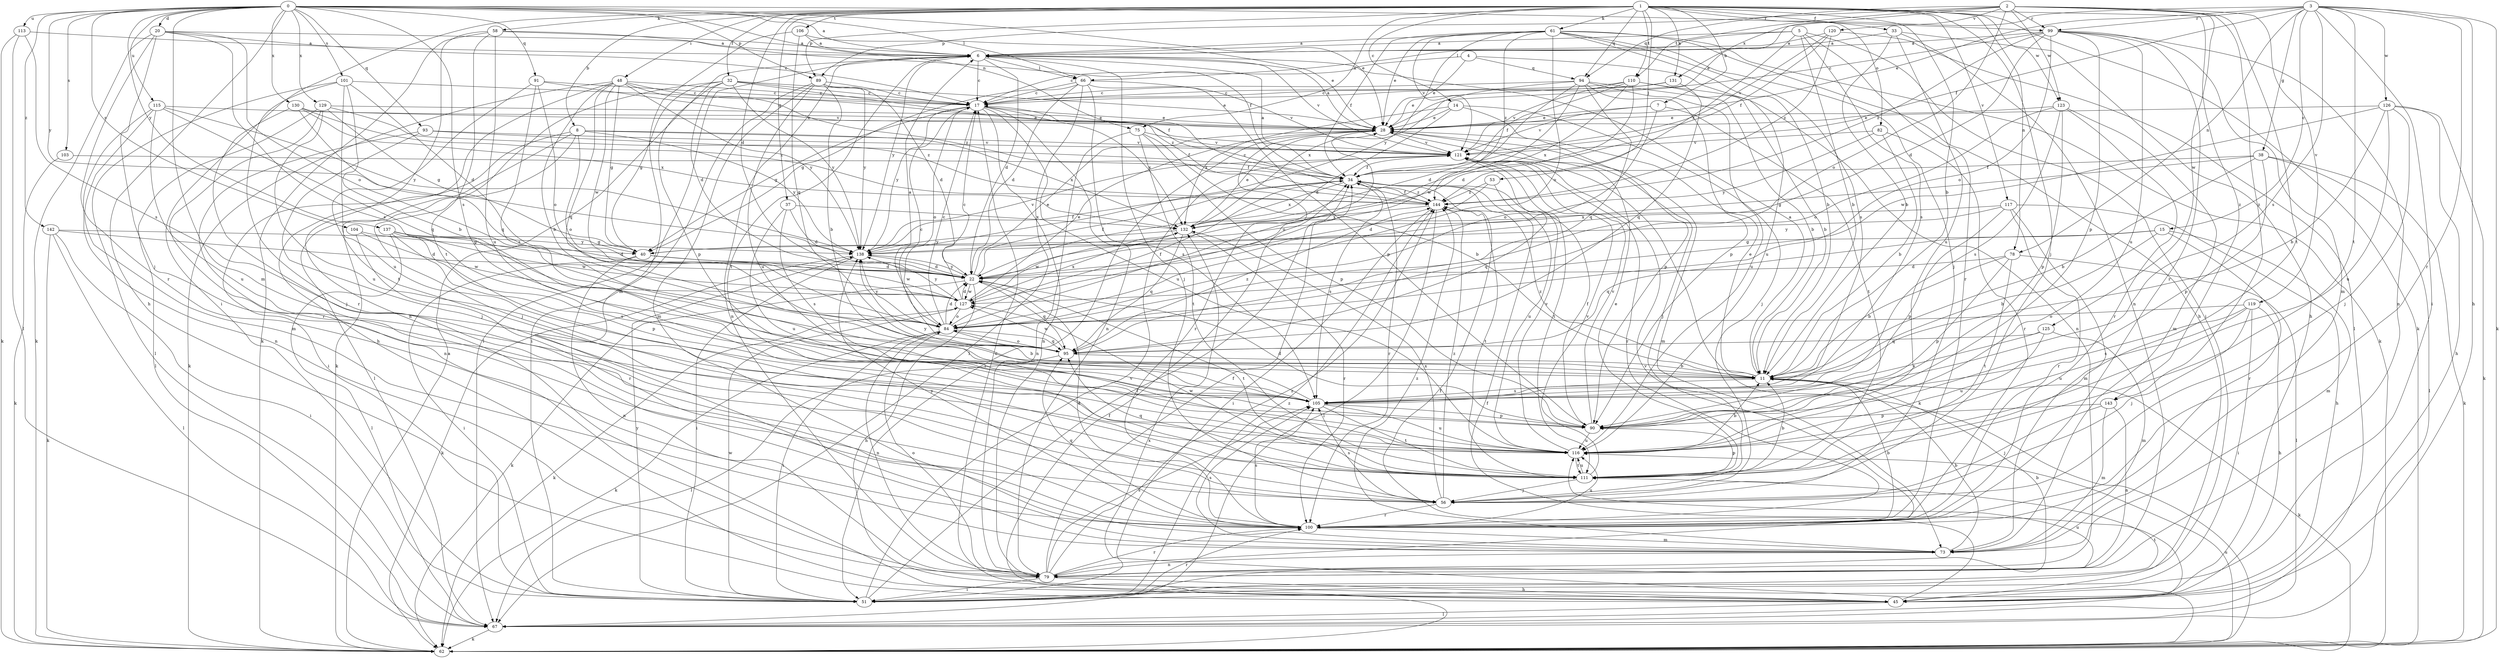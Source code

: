 strict digraph  {
0;
1;
2;
3;
4;
5;
6;
7;
8;
11;
14;
15;
17;
20;
22;
28;
32;
33;
34;
37;
38;
40;
45;
48;
51;
53;
56;
58;
61;
62;
66;
67;
73;
75;
78;
79;
82;
84;
89;
90;
91;
93;
94;
95;
99;
100;
101;
103;
104;
105;
106;
110;
111;
113;
115;
116;
117;
119;
120;
121;
123;
125;
126;
127;
129;
130;
131;
132;
137;
138;
142;
143;
144;
0 -> 6  [label=a];
0 -> 20  [label=d];
0 -> 28  [label=e];
0 -> 45  [label=h];
0 -> 66  [label=l];
0 -> 73  [label=m];
0 -> 75  [label=n];
0 -> 89  [label=p];
0 -> 91  [label=q];
0 -> 93  [label=q];
0 -> 99  [label=r];
0 -> 101  [label=s];
0 -> 103  [label=s];
0 -> 104  [label=s];
0 -> 105  [label=s];
0 -> 113  [label=u];
0 -> 115  [label=u];
0 -> 129  [label=x];
0 -> 130  [label=x];
0 -> 137  [label=y];
0 -> 138  [label=y];
0 -> 142  [label=z];
1 -> 7  [label=b];
1 -> 8  [label=b];
1 -> 11  [label=b];
1 -> 14  [label=c];
1 -> 22  [label=d];
1 -> 32  [label=f];
1 -> 33  [label=f];
1 -> 37  [label=g];
1 -> 48  [label=i];
1 -> 51  [label=i];
1 -> 53  [label=j];
1 -> 56  [label=j];
1 -> 58  [label=k];
1 -> 61  [label=k];
1 -> 62  [label=k];
1 -> 75  [label=n];
1 -> 78  [label=n];
1 -> 82  [label=o];
1 -> 89  [label=p];
1 -> 94  [label=q];
1 -> 106  [label=t];
1 -> 110  [label=t];
1 -> 117  [label=v];
1 -> 123  [label=w];
1 -> 131  [label=x];
1 -> 143  [label=z];
2 -> 28  [label=e];
2 -> 84  [label=o];
2 -> 89  [label=p];
2 -> 94  [label=q];
2 -> 99  [label=r];
2 -> 110  [label=t];
2 -> 111  [label=t];
2 -> 119  [label=v];
2 -> 120  [label=v];
2 -> 123  [label=w];
2 -> 125  [label=w];
2 -> 143  [label=z];
3 -> 15  [label=c];
3 -> 28  [label=e];
3 -> 34  [label=f];
3 -> 38  [label=g];
3 -> 45  [label=h];
3 -> 51  [label=i];
3 -> 62  [label=k];
3 -> 78  [label=n];
3 -> 99  [label=r];
3 -> 100  [label=r];
3 -> 105  [label=s];
3 -> 111  [label=t];
3 -> 126  [label=w];
3 -> 131  [label=x];
4 -> 17  [label=c];
4 -> 28  [label=e];
4 -> 94  [label=q];
4 -> 116  [label=u];
5 -> 6  [label=a];
5 -> 11  [label=b];
5 -> 51  [label=i];
5 -> 66  [label=l];
5 -> 100  [label=r];
5 -> 105  [label=s];
5 -> 144  [label=z];
6 -> 17  [label=c];
6 -> 22  [label=d];
6 -> 56  [label=j];
6 -> 66  [label=l];
6 -> 67  [label=l];
6 -> 79  [label=n];
6 -> 111  [label=t];
6 -> 121  [label=v];
6 -> 138  [label=y];
7 -> 28  [label=e];
7 -> 84  [label=o];
7 -> 111  [label=t];
7 -> 121  [label=v];
8 -> 51  [label=i];
8 -> 56  [label=j];
8 -> 67  [label=l];
8 -> 84  [label=o];
8 -> 121  [label=v];
8 -> 132  [label=x];
8 -> 138  [label=y];
11 -> 6  [label=a];
11 -> 28  [label=e];
11 -> 62  [label=k];
11 -> 105  [label=s];
11 -> 144  [label=z];
14 -> 22  [label=d];
14 -> 28  [label=e];
14 -> 56  [label=j];
14 -> 90  [label=p];
14 -> 132  [label=x];
15 -> 11  [label=b];
15 -> 40  [label=g];
15 -> 73  [label=m];
15 -> 95  [label=q];
15 -> 100  [label=r];
17 -> 28  [label=e];
17 -> 40  [label=g];
17 -> 79  [label=n];
17 -> 84  [label=o];
17 -> 105  [label=s];
17 -> 116  [label=u];
17 -> 132  [label=x];
17 -> 138  [label=y];
20 -> 6  [label=a];
20 -> 17  [label=c];
20 -> 56  [label=j];
20 -> 62  [label=k];
20 -> 84  [label=o];
20 -> 100  [label=r];
20 -> 105  [label=s];
22 -> 28  [label=e];
22 -> 34  [label=f];
22 -> 45  [label=h];
22 -> 62  [label=k];
22 -> 95  [label=q];
22 -> 111  [label=t];
22 -> 127  [label=w];
22 -> 138  [label=y];
28 -> 6  [label=a];
28 -> 51  [label=i];
28 -> 56  [label=j];
28 -> 73  [label=m];
28 -> 84  [label=o];
28 -> 100  [label=r];
28 -> 121  [label=v];
32 -> 17  [label=c];
32 -> 22  [label=d];
32 -> 28  [label=e];
32 -> 40  [label=g];
32 -> 62  [label=k];
32 -> 90  [label=p];
32 -> 138  [label=y];
32 -> 144  [label=z];
33 -> 6  [label=a];
33 -> 11  [label=b];
33 -> 45  [label=h];
33 -> 79  [label=n];
33 -> 116  [label=u];
34 -> 6  [label=a];
34 -> 100  [label=r];
34 -> 105  [label=s];
34 -> 116  [label=u];
34 -> 132  [label=x];
34 -> 144  [label=z];
37 -> 22  [label=d];
37 -> 105  [label=s];
37 -> 116  [label=u];
37 -> 132  [label=x];
38 -> 11  [label=b];
38 -> 34  [label=f];
38 -> 40  [label=g];
38 -> 62  [label=k];
38 -> 67  [label=l];
38 -> 90  [label=p];
40 -> 22  [label=d];
40 -> 51  [label=i];
40 -> 79  [label=n];
40 -> 127  [label=w];
45 -> 17  [label=c];
45 -> 34  [label=f];
45 -> 67  [label=l];
48 -> 11  [label=b];
48 -> 17  [label=c];
48 -> 34  [label=f];
48 -> 40  [label=g];
48 -> 45  [label=h];
48 -> 62  [label=k];
48 -> 95  [label=q];
48 -> 127  [label=w];
48 -> 138  [label=y];
48 -> 144  [label=z];
51 -> 34  [label=f];
51 -> 100  [label=r];
51 -> 111  [label=t];
51 -> 116  [label=u];
51 -> 121  [label=v];
51 -> 127  [label=w];
51 -> 138  [label=y];
51 -> 144  [label=z];
53 -> 22  [label=d];
53 -> 95  [label=q];
53 -> 144  [label=z];
56 -> 100  [label=r];
56 -> 105  [label=s];
56 -> 132  [label=x];
56 -> 144  [label=z];
58 -> 6  [label=a];
58 -> 34  [label=f];
58 -> 45  [label=h];
58 -> 62  [label=k];
58 -> 111  [label=t];
58 -> 116  [label=u];
61 -> 6  [label=a];
61 -> 11  [label=b];
61 -> 28  [label=e];
61 -> 34  [label=f];
61 -> 45  [label=h];
61 -> 56  [label=j];
61 -> 62  [label=k];
61 -> 84  [label=o];
61 -> 105  [label=s];
61 -> 121  [label=v];
61 -> 138  [label=y];
61 -> 144  [label=z];
62 -> 6  [label=a];
62 -> 34  [label=f];
62 -> 116  [label=u];
62 -> 132  [label=x];
66 -> 17  [label=c];
66 -> 22  [label=d];
66 -> 40  [label=g];
66 -> 67  [label=l];
66 -> 79  [label=n];
66 -> 90  [label=p];
66 -> 121  [label=v];
67 -> 34  [label=f];
67 -> 62  [label=k];
73 -> 11  [label=b];
73 -> 79  [label=n];
73 -> 105  [label=s];
73 -> 144  [label=z];
75 -> 11  [label=b];
75 -> 79  [label=n];
75 -> 90  [label=p];
75 -> 111  [label=t];
75 -> 121  [label=v];
78 -> 11  [label=b];
78 -> 22  [label=d];
78 -> 67  [label=l];
78 -> 90  [label=p];
78 -> 111  [label=t];
79 -> 11  [label=b];
79 -> 34  [label=f];
79 -> 45  [label=h];
79 -> 51  [label=i];
79 -> 84  [label=o];
79 -> 100  [label=r];
79 -> 105  [label=s];
79 -> 121  [label=v];
79 -> 144  [label=z];
82 -> 11  [label=b];
82 -> 100  [label=r];
82 -> 121  [label=v];
82 -> 138  [label=y];
84 -> 6  [label=a];
84 -> 11  [label=b];
84 -> 17  [label=c];
84 -> 22  [label=d];
84 -> 34  [label=f];
84 -> 51  [label=i];
84 -> 62  [label=k];
84 -> 79  [label=n];
84 -> 95  [label=q];
84 -> 138  [label=y];
89 -> 11  [label=b];
89 -> 17  [label=c];
89 -> 22  [label=d];
89 -> 51  [label=i];
89 -> 73  [label=m];
89 -> 116  [label=u];
89 -> 138  [label=y];
90 -> 22  [label=d];
90 -> 34  [label=f];
90 -> 116  [label=u];
90 -> 121  [label=v];
91 -> 17  [label=c];
91 -> 84  [label=o];
91 -> 105  [label=s];
91 -> 111  [label=t];
91 -> 121  [label=v];
93 -> 34  [label=f];
93 -> 56  [label=j];
93 -> 79  [label=n];
93 -> 121  [label=v];
94 -> 11  [label=b];
94 -> 17  [label=c];
94 -> 22  [label=d];
94 -> 90  [label=p];
94 -> 95  [label=q];
94 -> 116  [label=u];
94 -> 127  [label=w];
94 -> 132  [label=x];
95 -> 11  [label=b];
95 -> 17  [label=c];
95 -> 67  [label=l];
95 -> 84  [label=o];
95 -> 127  [label=w];
95 -> 144  [label=z];
99 -> 6  [label=a];
99 -> 17  [label=c];
99 -> 22  [label=d];
99 -> 73  [label=m];
99 -> 79  [label=n];
99 -> 84  [label=o];
99 -> 90  [label=p];
99 -> 100  [label=r];
99 -> 116  [label=u];
99 -> 144  [label=z];
100 -> 11  [label=b];
100 -> 22  [label=d];
100 -> 73  [label=m];
100 -> 95  [label=q];
100 -> 105  [label=s];
100 -> 116  [label=u];
100 -> 138  [label=y];
101 -> 11  [label=b];
101 -> 17  [label=c];
101 -> 22  [label=d];
101 -> 67  [label=l];
101 -> 100  [label=r];
101 -> 116  [label=u];
103 -> 34  [label=f];
103 -> 62  [label=k];
104 -> 40  [label=g];
104 -> 100  [label=r];
104 -> 127  [label=w];
105 -> 90  [label=p];
105 -> 111  [label=t];
105 -> 116  [label=u];
105 -> 138  [label=y];
106 -> 6  [label=a];
106 -> 28  [label=e];
106 -> 73  [label=m];
106 -> 95  [label=q];
110 -> 11  [label=b];
110 -> 17  [label=c];
110 -> 22  [label=d];
110 -> 34  [label=f];
110 -> 79  [label=n];
110 -> 121  [label=v];
110 -> 132  [label=x];
111 -> 11  [label=b];
111 -> 28  [label=e];
111 -> 56  [label=j];
111 -> 90  [label=p];
111 -> 95  [label=q];
111 -> 116  [label=u];
111 -> 121  [label=v];
111 -> 127  [label=w];
113 -> 6  [label=a];
113 -> 62  [label=k];
113 -> 67  [label=l];
113 -> 105  [label=s];
115 -> 28  [label=e];
115 -> 73  [label=m];
115 -> 79  [label=n];
115 -> 95  [label=q];
115 -> 116  [label=u];
115 -> 138  [label=y];
116 -> 11  [label=b];
116 -> 111  [label=t];
116 -> 121  [label=v];
117 -> 45  [label=h];
117 -> 73  [label=m];
117 -> 90  [label=p];
117 -> 100  [label=r];
117 -> 132  [label=x];
117 -> 138  [label=y];
119 -> 45  [label=h];
119 -> 51  [label=i];
119 -> 56  [label=j];
119 -> 84  [label=o];
119 -> 105  [label=s];
119 -> 116  [label=u];
120 -> 6  [label=a];
120 -> 34  [label=f];
120 -> 67  [label=l];
120 -> 121  [label=v];
120 -> 144  [label=z];
121 -> 34  [label=f];
121 -> 62  [label=k];
121 -> 100  [label=r];
121 -> 111  [label=t];
123 -> 28  [label=e];
123 -> 73  [label=m];
123 -> 84  [label=o];
123 -> 90  [label=p];
123 -> 100  [label=r];
123 -> 105  [label=s];
125 -> 73  [label=m];
125 -> 95  [label=q];
125 -> 105  [label=s];
125 -> 116  [label=u];
126 -> 11  [label=b];
126 -> 28  [label=e];
126 -> 45  [label=h];
126 -> 56  [label=j];
126 -> 62  [label=k];
126 -> 116  [label=u];
126 -> 127  [label=w];
127 -> 17  [label=c];
127 -> 22  [label=d];
127 -> 28  [label=e];
127 -> 62  [label=k];
127 -> 84  [label=o];
127 -> 132  [label=x];
127 -> 138  [label=y];
129 -> 28  [label=e];
129 -> 40  [label=g];
129 -> 67  [label=l];
129 -> 100  [label=r];
129 -> 116  [label=u];
129 -> 144  [label=z];
130 -> 28  [label=e];
130 -> 56  [label=j];
130 -> 95  [label=q];
130 -> 132  [label=x];
130 -> 144  [label=z];
131 -> 17  [label=c];
131 -> 28  [label=e];
131 -> 95  [label=q];
132 -> 28  [label=e];
132 -> 95  [label=q];
132 -> 100  [label=r];
132 -> 127  [label=w];
132 -> 138  [label=y];
137 -> 22  [label=d];
137 -> 40  [label=g];
137 -> 67  [label=l];
137 -> 90  [label=p];
137 -> 105  [label=s];
137 -> 127  [label=w];
138 -> 22  [label=d];
138 -> 34  [label=f];
138 -> 51  [label=i];
138 -> 62  [label=k];
138 -> 121  [label=v];
142 -> 22  [label=d];
142 -> 51  [label=i];
142 -> 62  [label=k];
142 -> 67  [label=l];
142 -> 138  [label=y];
143 -> 56  [label=j];
143 -> 73  [label=m];
143 -> 79  [label=n];
143 -> 90  [label=p];
144 -> 17  [label=c];
144 -> 34  [label=f];
144 -> 51  [label=i];
144 -> 67  [label=l];
144 -> 111  [label=t];
144 -> 132  [label=x];
}
